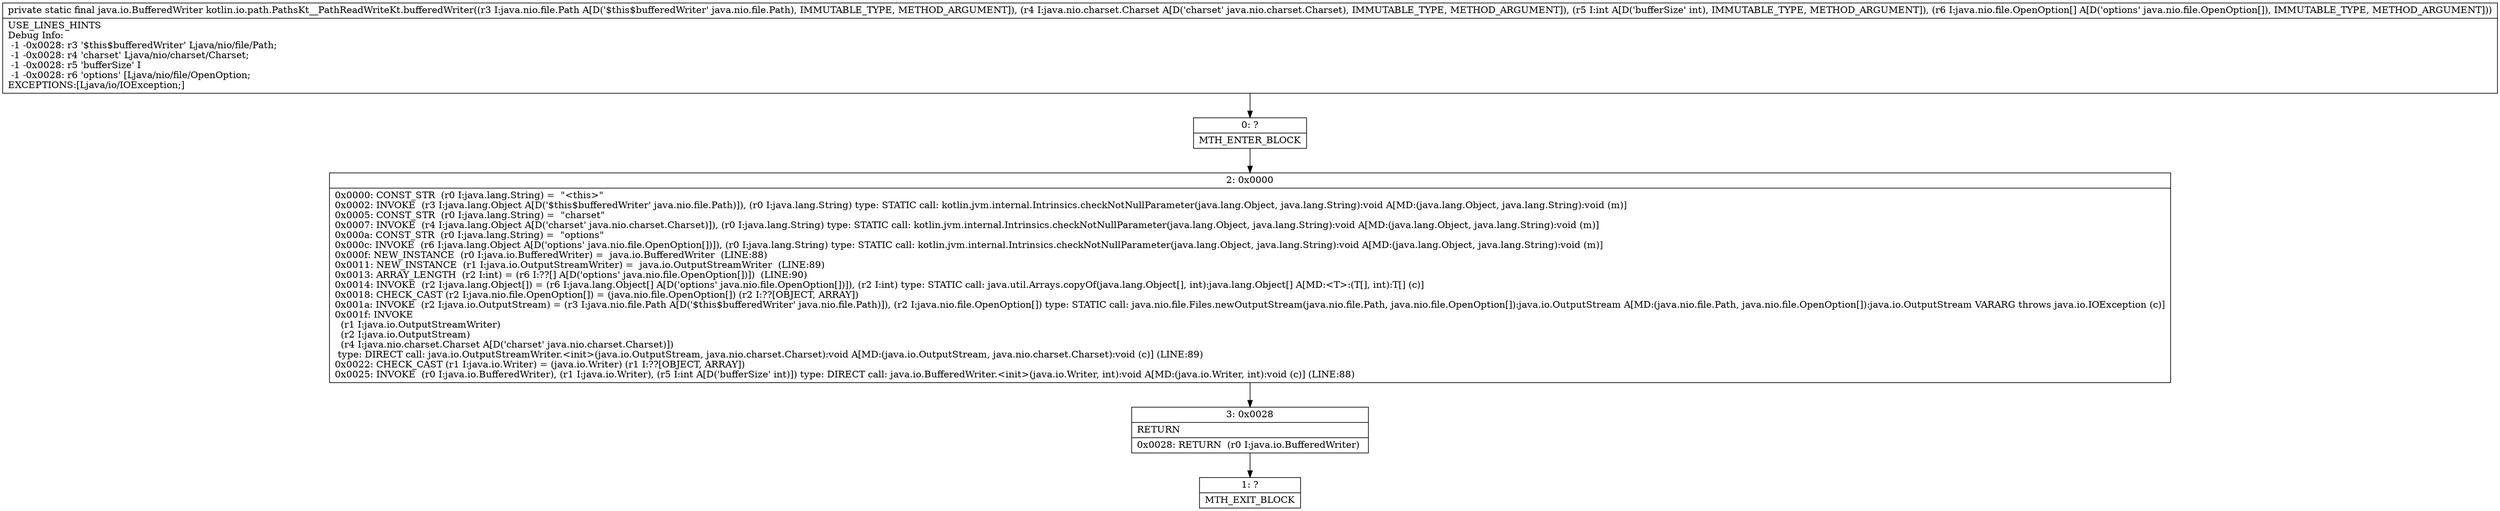 digraph "CFG forkotlin.io.path.PathsKt__PathReadWriteKt.bufferedWriter(Ljava\/nio\/file\/Path;Ljava\/nio\/charset\/Charset;I[Ljava\/nio\/file\/OpenOption;)Ljava\/io\/BufferedWriter;" {
Node_0 [shape=record,label="{0\:\ ?|MTH_ENTER_BLOCK\l}"];
Node_2 [shape=record,label="{2\:\ 0x0000|0x0000: CONST_STR  (r0 I:java.lang.String) =  \"\<this\>\" \l0x0002: INVOKE  (r3 I:java.lang.Object A[D('$this$bufferedWriter' java.nio.file.Path)]), (r0 I:java.lang.String) type: STATIC call: kotlin.jvm.internal.Intrinsics.checkNotNullParameter(java.lang.Object, java.lang.String):void A[MD:(java.lang.Object, java.lang.String):void (m)]\l0x0005: CONST_STR  (r0 I:java.lang.String) =  \"charset\" \l0x0007: INVOKE  (r4 I:java.lang.Object A[D('charset' java.nio.charset.Charset)]), (r0 I:java.lang.String) type: STATIC call: kotlin.jvm.internal.Intrinsics.checkNotNullParameter(java.lang.Object, java.lang.String):void A[MD:(java.lang.Object, java.lang.String):void (m)]\l0x000a: CONST_STR  (r0 I:java.lang.String) =  \"options\" \l0x000c: INVOKE  (r6 I:java.lang.Object A[D('options' java.nio.file.OpenOption[])]), (r0 I:java.lang.String) type: STATIC call: kotlin.jvm.internal.Intrinsics.checkNotNullParameter(java.lang.Object, java.lang.String):void A[MD:(java.lang.Object, java.lang.String):void (m)]\l0x000f: NEW_INSTANCE  (r0 I:java.io.BufferedWriter) =  java.io.BufferedWriter  (LINE:88)\l0x0011: NEW_INSTANCE  (r1 I:java.io.OutputStreamWriter) =  java.io.OutputStreamWriter  (LINE:89)\l0x0013: ARRAY_LENGTH  (r2 I:int) = (r6 I:??[] A[D('options' java.nio.file.OpenOption[])])  (LINE:90)\l0x0014: INVOKE  (r2 I:java.lang.Object[]) = (r6 I:java.lang.Object[] A[D('options' java.nio.file.OpenOption[])]), (r2 I:int) type: STATIC call: java.util.Arrays.copyOf(java.lang.Object[], int):java.lang.Object[] A[MD:\<T\>:(T[], int):T[] (c)]\l0x0018: CHECK_CAST (r2 I:java.nio.file.OpenOption[]) = (java.nio.file.OpenOption[]) (r2 I:??[OBJECT, ARRAY]) \l0x001a: INVOKE  (r2 I:java.io.OutputStream) = (r3 I:java.nio.file.Path A[D('$this$bufferedWriter' java.nio.file.Path)]), (r2 I:java.nio.file.OpenOption[]) type: STATIC call: java.nio.file.Files.newOutputStream(java.nio.file.Path, java.nio.file.OpenOption[]):java.io.OutputStream A[MD:(java.nio.file.Path, java.nio.file.OpenOption[]):java.io.OutputStream VARARG throws java.io.IOException (c)]\l0x001f: INVOKE  \l  (r1 I:java.io.OutputStreamWriter)\l  (r2 I:java.io.OutputStream)\l  (r4 I:java.nio.charset.Charset A[D('charset' java.nio.charset.Charset)])\l type: DIRECT call: java.io.OutputStreamWriter.\<init\>(java.io.OutputStream, java.nio.charset.Charset):void A[MD:(java.io.OutputStream, java.nio.charset.Charset):void (c)] (LINE:89)\l0x0022: CHECK_CAST (r1 I:java.io.Writer) = (java.io.Writer) (r1 I:??[OBJECT, ARRAY]) \l0x0025: INVOKE  (r0 I:java.io.BufferedWriter), (r1 I:java.io.Writer), (r5 I:int A[D('bufferSize' int)]) type: DIRECT call: java.io.BufferedWriter.\<init\>(java.io.Writer, int):void A[MD:(java.io.Writer, int):void (c)] (LINE:88)\l}"];
Node_3 [shape=record,label="{3\:\ 0x0028|RETURN\l|0x0028: RETURN  (r0 I:java.io.BufferedWriter) \l}"];
Node_1 [shape=record,label="{1\:\ ?|MTH_EXIT_BLOCK\l}"];
MethodNode[shape=record,label="{private static final java.io.BufferedWriter kotlin.io.path.PathsKt__PathReadWriteKt.bufferedWriter((r3 I:java.nio.file.Path A[D('$this$bufferedWriter' java.nio.file.Path), IMMUTABLE_TYPE, METHOD_ARGUMENT]), (r4 I:java.nio.charset.Charset A[D('charset' java.nio.charset.Charset), IMMUTABLE_TYPE, METHOD_ARGUMENT]), (r5 I:int A[D('bufferSize' int), IMMUTABLE_TYPE, METHOD_ARGUMENT]), (r6 I:java.nio.file.OpenOption[] A[D('options' java.nio.file.OpenOption[]), IMMUTABLE_TYPE, METHOD_ARGUMENT]))  | USE_LINES_HINTS\lDebug Info:\l  \-1 \-0x0028: r3 '$this$bufferedWriter' Ljava\/nio\/file\/Path;\l  \-1 \-0x0028: r4 'charset' Ljava\/nio\/charset\/Charset;\l  \-1 \-0x0028: r5 'bufferSize' I\l  \-1 \-0x0028: r6 'options' [Ljava\/nio\/file\/OpenOption;\lEXCEPTIONS:[Ljava\/io\/IOException;]\l}"];
MethodNode -> Node_0;Node_0 -> Node_2;
Node_2 -> Node_3;
Node_3 -> Node_1;
}

